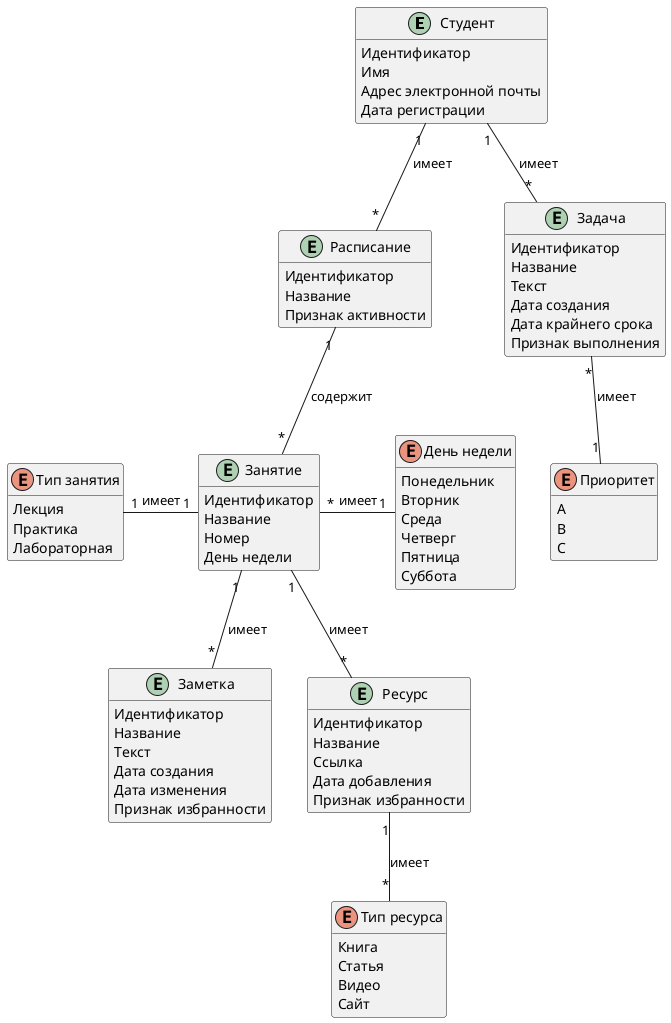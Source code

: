 @startuml "entity"

hide empty members

entity "Студент" as user {
    Идентификатор
    Имя
    Адрес электронной почты
    Дата регистрации
}

entity "Расписание" as schedule {
    Идентификатор
    Название
    Признак активности
}

entity "Занятие" as lesson {
    Идентификатор
    Название
    Номер
    День недели
}

enum "День недели" as day {
    Понедельник
    Вторник
    Среда
    Четверг
    Пятница
    Суббота
}

enum "Тип занятия" as lessonType {
    Лекция
    Практика
    Лабораторная
}

entity "Заметка" as note {
    Идентификатор
    Название
    Текст
    Дата создания
    Дата изменения
    Признак избранности
}

entity "Ресурс" as resource {
    Идентификатор
    Название
    Ссылка
    Дата добавления
    Признак избранности
}

enum "Тип ресурса" as resourceType {
    Книга
    Статья
    Видео
    Сайт
}

entity "Задача" as task {
    Идентификатор
    Название
    Текст
    Дата создания
    Дата крайнего срока
    Признак выполнения
}

enum "Приоритет" as priority {
    A
    B
    C
}

user "1" -- "*" schedule : "имеет"

schedule "1" -- "*" lesson : "содержит"
lesson "1" -l- "1" lessonType : "имеет"
lesson "*" -r- "1" day : "имеет"

'user "1" -- "*" note : "имеет"
lesson "1" -- "*" note : "имеет"

'user "1" -- "*" resource : "имеет"
lesson "1" -- "*" resource : "имеет"

resource "1" -- "*" resourceType : "имеет"

user "1" -- "*" task : "имеет"
task "*" -- "1" priority : "имеет"

@enduml